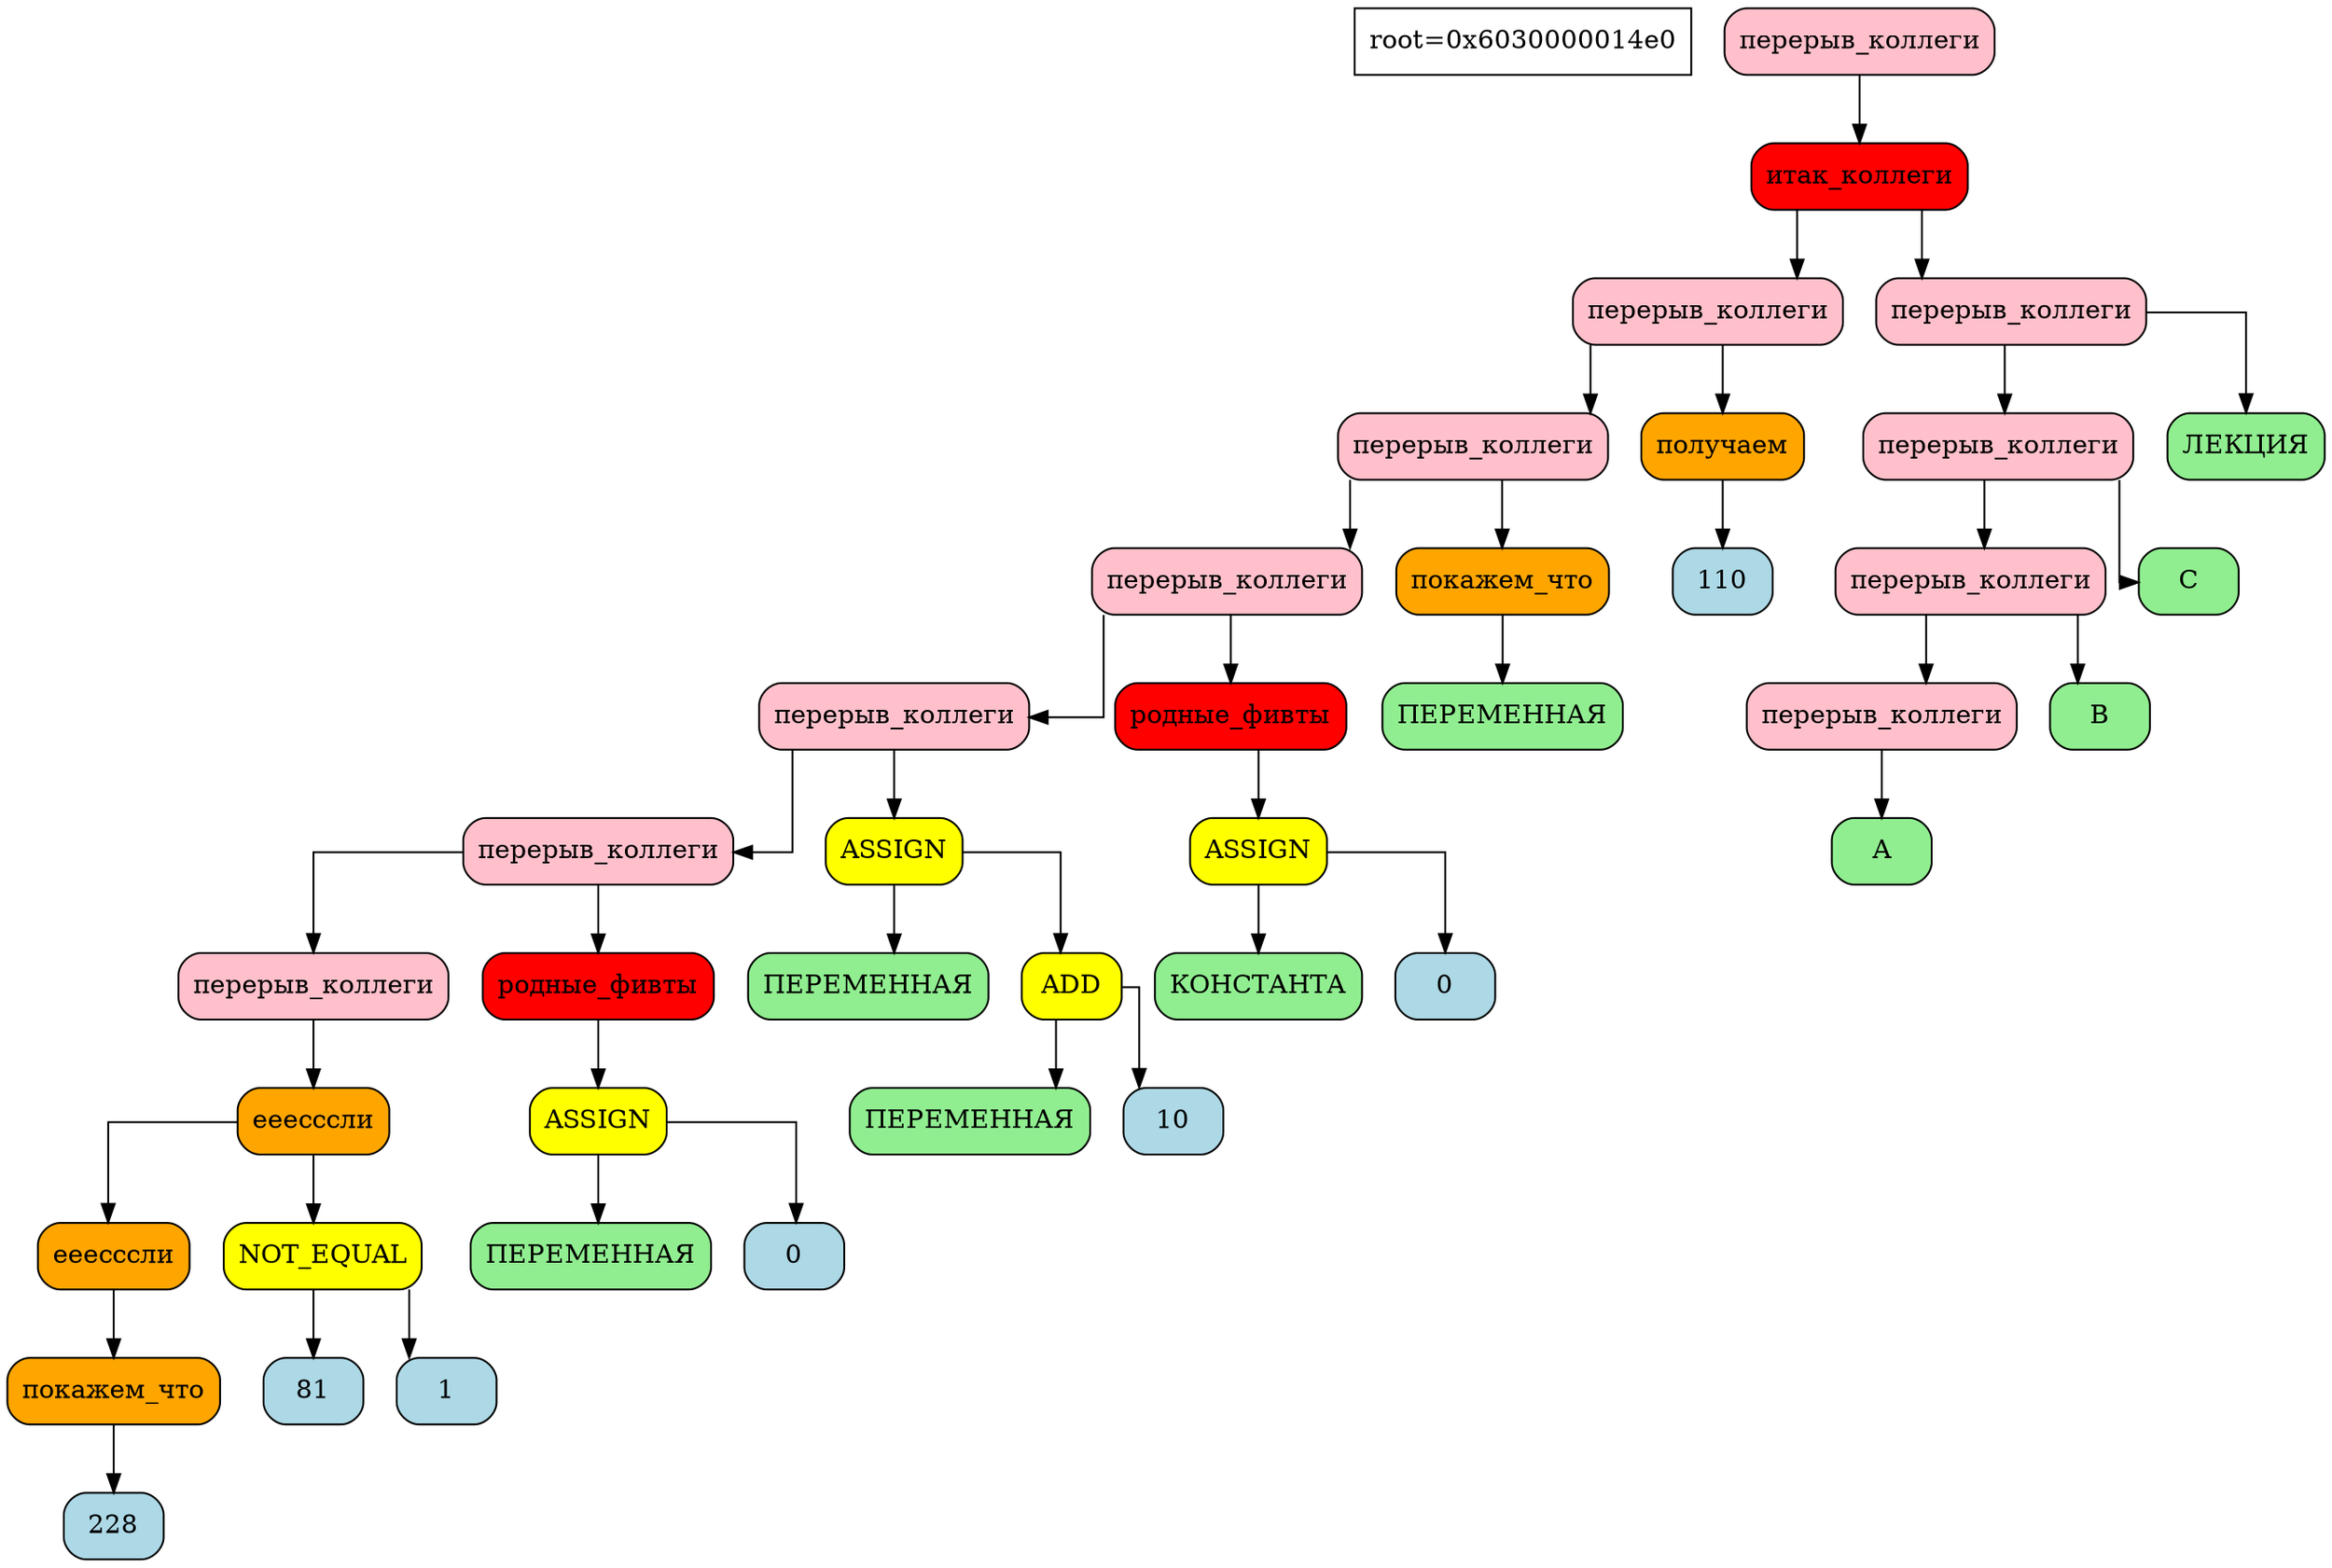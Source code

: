 digraph tree{
    node[shape=record,fontsize=14];
    splines=ortho
    info[label="root=0x6030000014e0"]

  	node0x6030000014e0[shape=Mrecord,style="rounded,filled",fillcolor="pink",label="перерыв_коллеги"]
	node0x6030000014e0[shape=Mrecord,style="rounded,filled",fillcolor="pink",label="перерыв_коллеги"]
	node0x6030000014e0->node0x6030000014b0
	node0x6030000014b0[shape=Mrecord,style="rounded,filled",fillcolor="red",label="итак_коллеги"]
	node0x6030000014b0->node0x603000001450
	node0x603000001450[shape=Mrecord,style="rounded,filled",fillcolor="pink",label="перерыв_коллеги"]
	node0x603000001450->node0x603000001360
	node0x603000001360[shape=Mrecord,style="rounded,filled",fillcolor="pink",label="перерыв_коллеги"]
	node0x603000001360->node0x6030000012a0
	node0x6030000012a0[shape=Mrecord,style="rounded,filled",fillcolor="pink",label="перерыв_коллеги"]
	node0x6030000012a0->node0x603000001120
	node0x603000001120[shape=Mrecord,style="rounded,filled",fillcolor="pink",label="перерыв_коллеги"]
	node0x603000001120->node0x603000000fd0
	node0x603000000fd0[shape=Mrecord,style="rounded,filled",fillcolor="pink",label="перерыв_коллеги"]
	node0x603000000fd0->node0x603000000e80
	node0x603000000e80[shape=Mrecord,style="rounded,filled",fillcolor="pink",label="перерыв_коллеги"]
	node0x603000000e80[shape=Mrecord,style="rounded,filled",fillcolor="pink",label="перерыв_коллеги"]
	node0x603000000e80->node0x603000000e50
	node0x603000000e50[shape=Mrecord,style="rounded,filled",fillcolor="orange",label="ееесссли"]
	node0x603000000e50->node0x603000000e20
	node0x603000000e20[shape=Mrecord,style="rounded,filled",fillcolor="orange",label="ееесссли"]
	node0x603000000e20->node0x603000000df0
	node0x603000000df0[shape=Mrecord,style="rounded,filled",fillcolor="orange",label="покажем_что"]
	node0x603000000df0->node0x603000000dc0
	node0x603000000dc0[shape=Mrecord,style="rounded,filled",fillcolor="lightblue",label="228"]
	node0x603000000dc0[shape=Mrecord,style="rounded,filled",fillcolor="lightblue",label="228"]
	node0x603000000df0[shape=Mrecord,style="rounded,filled",fillcolor="orange",label="покажем_что"]
	node0x603000000e20[shape=Mrecord,style="rounded,filled",fillcolor="orange",label="ееесссли"]
	node0x603000000e50[shape=Mrecord,style="rounded,filled",fillcolor="orange",label="ееесссли"]
	node0x603000000e50->node0x603000000d90
	node0x603000000d90[shape=Mrecord,style="rounded,filled",fillcolor="yellow",label="NOT_EQUAL"]
	node0x603000000d90->node0x603000000d30
	node0x603000000d30[shape=Mrecord,style="rounded,filled",fillcolor="lightblue",label="81"]
	node0x603000000d30[shape=Mrecord,style="rounded,filled",fillcolor="lightblue",label="81"]
	node0x603000000d90[shape=Mrecord,style="rounded,filled",fillcolor="yellow",label="NOT_EQUAL"]
	node0x603000000d90->node0x603000000d60
	node0x603000000d60[shape=Mrecord,style="rounded,filled",fillcolor="lightblue",label="1"]
	node0x603000000d60[shape=Mrecord,style="rounded,filled",fillcolor="lightblue",label="1"]
	node0x603000000fd0[shape=Mrecord,style="rounded,filled",fillcolor="pink",label="перерыв_коллеги"]
	node0x603000000fd0->node0x603000000fa0
	node0x603000000fa0[shape=Mrecord,style="rounded,filled",fillcolor="red",label="родные_фивты"]
	node0x603000000fa0->node0x603000000f70
	node0x603000000f70[shape=Mrecord,style="rounded,filled",fillcolor="yellow",label="ASSIGN"]
	node0x603000000f70->node0x603000000eb0
	node0x603000000eb0[shape=Mrecord,style="rounded,filled",fillcolor="lightgreen",label="ПЕРЕМЕННАЯ"]
	node0x603000000eb0[shape=Mrecord,style="rounded,filled",fillcolor="lightgreen",label="ПЕРЕМЕННАЯ"]
	node0x603000000f70[shape=Mrecord,style="rounded,filled",fillcolor="yellow",label="ASSIGN"]
	node0x603000000f70->node0x603000000f40
	node0x603000000f40[shape=Mrecord,style="rounded,filled",fillcolor="lightblue",label="0"]
	node0x603000000f40[shape=Mrecord,style="rounded,filled",fillcolor="lightblue",label="0"]
	node0x603000000fa0[shape=Mrecord,style="rounded,filled",fillcolor="red",label="родные_фивты"]
	node0x603000001120[shape=Mrecord,style="rounded,filled",fillcolor="pink",label="перерыв_коллеги"]
	node0x603000001120->node0x6030000010f0
	node0x6030000010f0[shape=Mrecord,style="rounded,filled",fillcolor="yellow",label="ASSIGN"]
	node0x6030000010f0->node0x603000001000
	node0x603000001000[shape=Mrecord,style="rounded,filled",fillcolor="lightgreen",label="ПЕРЕМЕННАЯ"]
	node0x603000001000[shape=Mrecord,style="rounded,filled",fillcolor="lightgreen",label="ПЕРЕМЕННАЯ"]
	node0x6030000010f0[shape=Mrecord,style="rounded,filled",fillcolor="yellow",label="ASSIGN"]
	node0x6030000010f0->node0x6030000010c0
	node0x6030000010c0[shape=Mrecord,style="rounded,filled",fillcolor="yellow",label="ADD"]
	node0x6030000010c0->node0x603000001060
	node0x603000001060[shape=Mrecord,style="rounded,filled",fillcolor="lightgreen",label="ПЕРЕМЕННАЯ"]
	node0x603000001060[shape=Mrecord,style="rounded,filled",fillcolor="lightgreen",label="ПЕРЕМЕННАЯ"]
	node0x6030000010c0[shape=Mrecord,style="rounded,filled",fillcolor="yellow",label="ADD"]
	node0x6030000010c0->node0x603000001090
	node0x603000001090[shape=Mrecord,style="rounded,filled",fillcolor="lightblue",label="10"]
	node0x603000001090[shape=Mrecord,style="rounded,filled",fillcolor="lightblue",label="10"]
	node0x6030000012a0[shape=Mrecord,style="rounded,filled",fillcolor="pink",label="перерыв_коллеги"]
	node0x6030000012a0->node0x603000001270
	node0x603000001270[shape=Mrecord,style="rounded,filled",fillcolor="red",label="родные_фивты"]
	node0x603000001270->node0x603000001240
	node0x603000001240[shape=Mrecord,style="rounded,filled",fillcolor="yellow",label="ASSIGN"]
	node0x603000001240->node0x603000001150
	node0x603000001150[shape=Mrecord,style="rounded,filled",fillcolor="lightgreen",label="КОНСТАНТА"]
	node0x603000001150[shape=Mrecord,style="rounded,filled",fillcolor="lightgreen",label="КОНСТАНТА"]
	node0x603000001240[shape=Mrecord,style="rounded,filled",fillcolor="yellow",label="ASSIGN"]
	node0x603000001240->node0x603000001210
	node0x603000001210[shape=Mrecord,style="rounded,filled",fillcolor="lightblue",label="0"]
	node0x603000001210[shape=Mrecord,style="rounded,filled",fillcolor="lightblue",label="0"]
	node0x603000001270[shape=Mrecord,style="rounded,filled",fillcolor="red",label="родные_фивты"]
	node0x603000001360[shape=Mrecord,style="rounded,filled",fillcolor="pink",label="перерыв_коллеги"]
	node0x603000001360->node0x603000001330
	node0x603000001330[shape=Mrecord,style="rounded,filled",fillcolor="orange",label="покажем_что"]
	node0x603000001330->node0x603000001300
	node0x603000001300[shape=Mrecord,style="rounded,filled",fillcolor="lightgreen",label="ПЕРЕМЕННАЯ"]
	node0x603000001300[shape=Mrecord,style="rounded,filled",fillcolor="lightgreen",label="ПЕРЕМЕННАЯ"]
	node0x603000001330[shape=Mrecord,style="rounded,filled",fillcolor="orange",label="покажем_что"]
	node0x603000001450[shape=Mrecord,style="rounded,filled",fillcolor="pink",label="перерыв_коллеги"]
	node0x603000001450->node0x603000001420
	node0x603000001420[shape=Mrecord,style="rounded,filled",fillcolor="orange",label="получаем"]
	node0x603000001420->node0x6030000013f0
	node0x6030000013f0[shape=Mrecord,style="rounded,filled",fillcolor="lightblue",label="110"]
	node0x6030000013f0[shape=Mrecord,style="rounded,filled",fillcolor="lightblue",label="110"]
	node0x603000001420[shape=Mrecord,style="rounded,filled",fillcolor="orange",label="получаем"]
	node0x6030000014b0[shape=Mrecord,style="rounded,filled",fillcolor="red",label="итак_коллеги"]
	node0x6030000014b0->node0x603000001480
	node0x603000001480[shape=Mrecord,style="rounded,filled",fillcolor="pink",label="перерыв_коллеги"]
	node0x603000001480->node0x603000000ca0
	node0x603000000ca0[shape=Mrecord,style="rounded,filled",fillcolor="pink",label="перерыв_коллеги"]
	node0x603000000ca0->node0x603000000c40
	node0x603000000c40[shape=Mrecord,style="rounded,filled",fillcolor="pink",label="перерыв_коллеги"]
	node0x603000000c40->node0x603000000be0
	node0x603000000be0[shape=Mrecord,style="rounded,filled",fillcolor="pink",label="перерыв_коллеги"]
	node0x603000000be0[shape=Mrecord,style="rounded,filled",fillcolor="pink",label="перерыв_коллеги"]
	node0x603000000be0->node0x603000000bb0
	node0x603000000bb0[shape=Mrecord,style="rounded,filled",fillcolor="lightgreen",label="A"]
	node0x603000000bb0[shape=Mrecord,style="rounded,filled",fillcolor="lightgreen",label="A"]
	node0x603000000c40[shape=Mrecord,style="rounded,filled",fillcolor="pink",label="перерыв_коллеги"]
	node0x603000000c40->node0x603000000c10
	node0x603000000c10[shape=Mrecord,style="rounded,filled",fillcolor="lightgreen",label="B"]
	node0x603000000c10[shape=Mrecord,style="rounded,filled",fillcolor="lightgreen",label="B"]
	node0x603000000ca0[shape=Mrecord,style="rounded,filled",fillcolor="pink",label="перерыв_коллеги"]
	node0x603000000ca0->node0x603000000c70
	node0x603000000c70[shape=Mrecord,style="rounded,filled",fillcolor="lightgreen",label="C"]
	node0x603000000c70[shape=Mrecord,style="rounded,filled",fillcolor="lightgreen",label="C"]
	node0x603000001480[shape=Mrecord,style="rounded,filled",fillcolor="pink",label="перерыв_коллеги"]
	node0x603000001480->node0x603000000b80
	node0x603000000b80[shape=Mrecord,style="rounded,filled",fillcolor="lightgreen",label="ЛЕКЦИЯ"]
	node0x603000000b80[shape=Mrecord,style="rounded,filled",fillcolor="lightgreen",label="ЛЕКЦИЯ"]

}